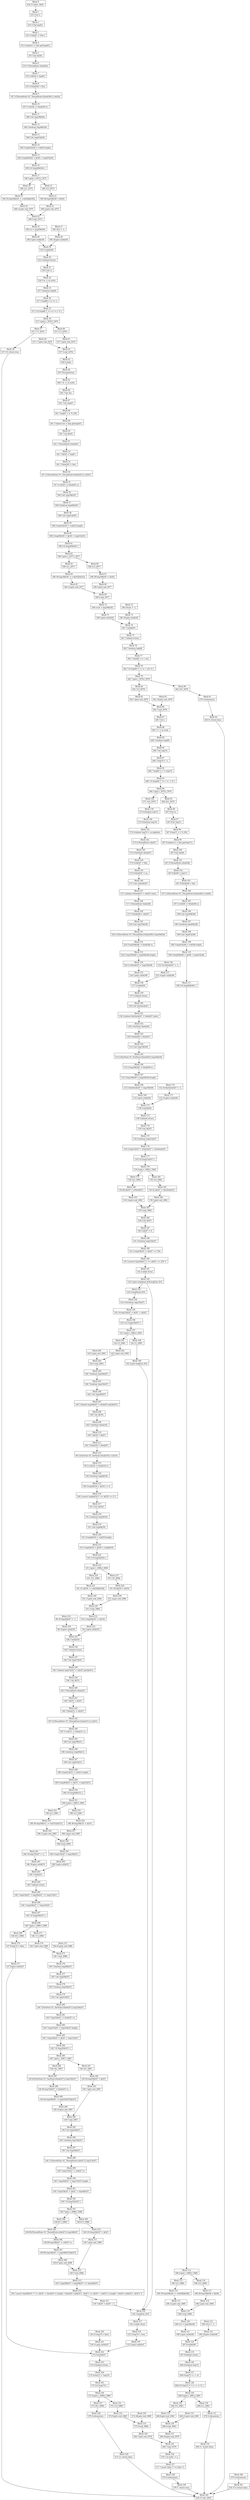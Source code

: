 digraph G {
   node [shape=record];
B0[label="{Block 0|254.37:enter_3645: \n}"];
B1[label="{Block 1|255.5:int e; \n}"];
B2[label="{Block 2|255.5:Tid tmp65; \n}"];
B3[label="{Block 3|255.5:tmp65 := this.t; \n}"];
B4[label="{Block 4|255.5:inlined e = this.get(tmp65); \n}"];
B5[label="{Block 5|255.5:int i$244; \n}"];
B6[label="{Block 6|255.5:ThreadState this$244; \n}"];
B7[label="{Block 7|255.5:i$244 = tmp65; \n}"];
B8[label="{Block 8|255.5:this$244 = this; \n}"];
B9[label="{Block 9|187.5:\[ThreadState.VC_ThreadState\{this$244\}\] vc$244; \n}"];
B10[label="{Block 10|187.5:vc$244 := this$244.vc; \n}"];
B11[label="{Block 11|188.5:int tmp39$244; \n}"];
B12[label="{Block 12|188.5:boolean tmp40$244; \n}"];
B13[label="{Block 13|188.5:int tmp41$244; \n}"];
B14[label="{Block 14|188.5:tmp41$244 = vc$244.length; \n}"];
B15[label="{Block 15|188.5:tmp40$244 = i$244 \< tmp41$244; \n}"];
B16[label="{Block 16|188.5:if (tmp40$244) \{ \n}"];
B17[label="{Block 17|188.5:goto t_2975,f_2975 \n}"];
B18[label="{Block 18|188.12:t_2975: \n}"];
B19[label="{Block 19|188.30:tmp39$244 := vc$244\[i$244\]; \n}"];
B20[label="{Block 20|188.12:goto end_2975 \n}"];
B21[label="{Block 21|188.12:f_2975: \n}"];
B22[label="{Block 22|188.38:tmp39$244 = i$244; \n}"];
B23[label="{Block 23|188.5:goto end_2975 \n}"];
B24[label="{Block 24|188.5:end_2975: \n}"];
B25[label="{Block 25|188.5:e = tmp39$244; \n}"];
B26[label="{Block 26|188.5:goto exit$244 \n}"];
B27[label="{Block 27|186.18:e = -1; \n}"];
B28[label="{Block 28|186.18:goto exit$244 \n}"];
B29[label="{Block 29|255.5:exit$244: \n}"];
B30[label="{Block 30|255.5:inlined return; \n}"];
B31[label="{Block 31|256.5:int w; \n}"];
B32[label="{Block 32|256.5:w := sx.write; \n}"];
B33[label="{Block 33|257.5:boolean tmp66; \n}"];
B34[label="{Block 34|257.5:tmp66 = w == e; \n}"];
B35[label="{Block 35|257.5:if (tmp66 /* == w == e */) \{ \n}"];
B36[label="{Block 36|257.5:goto t_2976,f_2976 \n}"];
B37[label="{Block 37|257.17:t_2976: \n}"];
B38[label="{Block 38|257.19: return true; \n}"];
B39[label="{Block 39|257.17:goto end_2976 \n}"];
B40[label="{Block 40|257.11:f_2976: \n}"];
B41[label="{Block 41|257.5:goto end_2976 \n}"];
B42[label="{Block 42|257.5:end_2976: \n}"];
B43[label="{Block 43|258.5:yield; \n}"];
B44[label="{Block 44|259.18:acquire(sx); \n}"];
B45[label="{Block 45|260.7:w := sx.write; \n}"];
B46[label="{Block 46|261.7:int ww; \n}"];
B47[label="{Block 47|261.7:int tmp67; \n}"];
B48[label="{Block 48|261.7:tmp67 = w % 256; \n}"];
B49[label="{Block 49|261.7:inlined ww = this.get(tmp67); \n}"];
B50[label="{Block 50|261.7:int i$245; \n}"];
B51[label="{Block 51|261.7:ThreadState this$245; \n}"];
B52[label="{Block 52|261.7:i$245 = tmp67; \n}"];
B53[label="{Block 53|261.7:this$245 = this; \n}"];
B54[label="{Block 54|187.5:\[ThreadState.VC_ThreadState\{this$245\}\] vc$245; \n}"];
B55[label="{Block 55|187.5:vc$245 := this$245.vc; \n}"];
B56[label="{Block 56|188.5:int tmp39$245; \n}"];
B57[label="{Block 57|188.5:boolean tmp40$245; \n}"];
B58[label="{Block 58|188.5:int tmp41$245; \n}"];
B59[label="{Block 59|188.5:tmp41$245 = vc$245.length; \n}"];
B60[label="{Block 60|188.5:tmp40$245 = i$245 \< tmp41$245; \n}"];
B61[label="{Block 61|188.5:if (tmp40$245) \{ \n}"];
B62[label="{Block 62|188.5:goto t_2977,f_2977 \n}"];
B63[label="{Block 63|188.12:t_2977: \n}"];
B64[label="{Block 64|188.30:tmp39$245 := vc$245\[i$245\]; \n}"];
B65[label="{Block 65|188.12:goto end_2977 \n}"];
B66[label="{Block 66|188.12:f_2977: \n}"];
B67[label="{Block 67|188.38:tmp39$245 = i$245; \n}"];
B68[label="{Block 68|188.5:goto end_2977 \n}"];
B69[label="{Block 69|188.5:end_2977: \n}"];
B70[label="{Block 70|188.5:ww = tmp39$245; \n}"];
B71[label="{Block 71|188.5:goto exit$245 \n}"];
B72[label="{Block 72|186.18:ww = -1; \n}"];
B73[label="{Block 73|186.18:goto exit$245 \n}"];
B74[label="{Block 74|261.7:exit$245: \n}"];
B75[label="{Block 75|261.7:inlined return; \n}"];
B76[label="{Block 76|262.7:boolean tmp68; \n}"];
B77[label="{Block 77|262.7:tmp68 = w \> ww; \n}"];
B78[label="{Block 78|262.7:if (tmp68 /* == w \> ww */) \{ \n}"];
B79[label="{Block 79|262.7:goto t_2978,f_2978 \n}"];
B80[label="{Block 80|262.19:t_2978: \n}"];
B81[label="{Block 81|279.5:release(sx); \n}"];
B82[label="{Block 82|263.9: return false; \n}"];
B83[label="{Block 83|262.19:goto end_2978 \n}"];
B84[label="{Block 84|262.13:f_2978: \n}"];
B85[label="{Block 85|262.7:goto end_2978 \n}"];
B86[label="{Block 86|262.7:end_2978: \n}"];
B87[label="{Block 87|265.7:int r; \n}"];
B88[label="{Block 88|265.7:r := sx.read; \n}"];
B89[label="{Block 89|266.7:boolean tmp69; \n}"];
B90[label="{Block 90|266.7:int tmp70; \n}"];
B91[label="{Block 91|266.7:tmp70 = -1; \n}"];
B92[label="{Block 92|266.7:tmp69 = r != tmp70; \n}"];
B93[label="{Block 93|266.7:if (tmp69 /* == r != -1 */) \{ \n}"];
B94[label="{Block 94|266.7:goto t_2979,f_2979 \n}"];
B95[label="{Block 95|266.20:t_2979: \n}"];
B96[label="{Block 96|267.9:int rr; \n}"];
B97[label="{Block 97|267.9:int tmp71; \n}"];
B98[label="{Block 98|267.9:tmp71 = r % 256; \n}"];
B99[label="{Block 99|267.9:inlined rr = this.get(tmp71); \n}"];
B100[label="{Block 100|267.9:int i$246; \n}"];
B101[label="{Block 101|267.9:ThreadState this$246; \n}"];
B102[label="{Block 102|267.9:i$246 = tmp71; \n}"];
B103[label="{Block 103|267.9:this$246 = this; \n}"];
B104[label="{Block 104|187.5:\[ThreadState.VC_ThreadState\{this$246\}\] vc$246; \n}"];
B105[label="{Block 105|187.5:vc$246 := this$246.vc; \n}"];
B106[label="{Block 106|188.5:int tmp39$246; \n}"];
B107[label="{Block 107|188.5:boolean tmp40$246; \n}"];
B108[label="{Block 108|188.5:int tmp41$246; \n}"];
B109[label="{Block 109|188.5:tmp41$246 = vc$246.length; \n}"];
B110[label="{Block 110|188.5:tmp40$246 = i$246 \< tmp41$246; \n}"];
B111[label="{Block 111|188.5:if (tmp40$246) \{ \n}"];
B112[label="{Block 112|188.5:goto t_2980,f_2980 \n}"];
B113[label="{Block 113|188.12:t_2980: \n}"];
B114[label="{Block 114|188.30:tmp39$246 := vc$246\[i$246\]; \n}"];
B115[label="{Block 115|188.12:goto end_2980 \n}"];
B116[label="{Block 116|188.12:f_2980: \n}"];
B117[label="{Block 117|188.38:tmp39$246 = i$246; \n}"];
B118[label="{Block 118|188.5:goto end_2980 \n}"];
B119[label="{Block 119|188.5:end_2980: \n}"];
B120[label="{Block 120|188.5:rr = tmp39$246; \n}"];
B121[label="{Block 121|188.5:goto exit$246 \n}"];
B122[label="{Block 122|186.18:rr = -1; \n}"];
B123[label="{Block 123|186.18:goto exit$246 \n}"];
B124[label="{Block 124|267.9:exit$246: \n}"];
B125[label="{Block 125|267.9:inlined return; \n}"];
B126[label="{Block 126|268.9:boolean tmp72; \n}"];
B127[label="{Block 127|268.9:tmp72 = r \> rr; \n}"];
B128[label="{Block 128|268.9:if (tmp72 /* == r \> rr */) \{ \n}"];
B129[label="{Block 129|268.9:goto t_2981,f_2981 \n}"];
B130[label="{Block 130|268.21:t_2981: \n}"];
B131[label="{Block 131|279.5:release(sx); \n}"];
B132[label="{Block 132|269.11: return false; \n}"];
B133[label="{Block 133|268.21:goto end_2981 \n}"];
B134[label="{Block 134|268.15:f_2981: \n}"];
B135[label="{Block 135|268.9:goto end_2981 \n}"];
B136[label="{Block 136|268.9:end_2981: \n}"];
B137[label="{Block 137|266.20:goto end_2979 \n}"];
B138[label="{Block 138|271.14:f_2979: \n}"];
B139[label="{Block 139|272.9:boolean tmp73; \n}"];
B140[label="{Block 140|272.9:boolean tmp74; \n}"];
B141[label="{Block 141|272.9:inlined tmp74 = sx.leq(this); \n}"];
B142[label="{Block 142|272.9:ThreadState st$247; \n}"];
B143[label="{Block 143|272.9:VarState this$247; \n}"];
B144[label="{Block 144|272.9:st$247 = this; \n}"];
B145[label="{Block 145|272.9:this$247 = sx; \n}"];
B146[label="{Block 146|137.5:int stSize$247; \n}"];
B147[label="{Block 147|137.5:inlined stSize$247 = st$247.size(); \n}"];
B148[label="{Block 148|137.5:ThreadState this$248; \n}"];
B149[label="{Block 149|137.5:this$248 = st$247; \n}"];
B150[label="{Block 150|220.5:int tmp55$248; \n}"];
B151[label="{Block 151|220.5:\[ThreadState.VC_ThreadState\{this$248\}\] tmp56$248; \n}"];
B152[label="{Block 152|220.5:tmp56$248 := this$248.vc; \n}"];
B153[label="{Block 153|220.5:tmp55$248 = tmp56$248.length; \n}"];
B154[label="{Block 154|220.5:stSize$247 = tmp55$248; \n}"];
B155[label="{Block 155|220.5:goto exit$248 \n}"];
B156[label="{Block 156|219.14:stSize$247 = -1; \n}"];
B157[label="{Block 157|219.14:goto exit$248 \n}"];
B158[label="{Block 158|137.5:exit$248: \n}"];
B159[label="{Block 159|137.5:inlined return; \n}"];
B160[label="{Block 160|138.5:int thisSize$247; \n}"];
B161[label="{Block 161|138.5:inlined thisSize$247 = this$247.size(); \n}"];
B162[label="{Block 162|138.5:VarState this$249; \n}"];
B163[label="{Block 163|138.5:this$249 = this$247; \n}"];
B164[label="{Block 164|133.5:int tmp19$249; \n}"];
B165[label="{Block 165|133.5:\[VarState.VC_VarState\{this$249\}\] tmp20$249; \n}"];
B166[label="{Block 166|133.5:tmp20$249 := this$249.vc; \n}"];
B167[label="{Block 167|133.5:tmp19$249 = tmp20$249.length; \n}"];
B168[label="{Block 168|133.5:thisSize$247 = tmp19$249; \n}"];
B169[label="{Block 169|133.5:goto exit$249 \n}"];
B170[label="{Block 170|132.14:thisSize$247 = -1; \n}"];
B171[label="{Block 171|132.14:goto exit$249 \n}"];
B172[label="{Block 172|138.5:exit$249: \n}"];
B173[label="{Block 173|138.5:inlined return; \n}"];
B174[label="{Block 174|139.5:int n$247; \n}"];
B175[label="{Block 175|139.5:boolean tmp21$247; \n}"];
B176[label="{Block 176|139.5:tmp21$247 = stSize$247 \> thisSize$247; \n}"];
B177[label="{Block 177|139.5:if (tmp21$247) \{ \n}"];
B178[label="{Block 178|139.5:goto t_2982,f_2982 \n}"];
B179[label="{Block 179|139.14:t_2982: \n}"];
B180[label="{Block 180|139.40:n$247 = stSize$247; \n}"];
B181[label="{Block 181|139.14:goto end_2982 \n}"];
B182[label="{Block 182|139.14:f_2982: \n}"];
B183[label="{Block 183|139.52:n$247 = thisSize$247; \n}"];
B184[label="{Block 184|139.5:goto end_2982 \n}"];
B185[label="{Block 185|139.5:end_2982: \n}"];
B186[label="{Block 186|140.5:int i$247; \n}"];
B187[label="{Block 187|140.5:i$247 = 0; \n}"];
B188[label="{Block 188|141.5:boolean tmp22$247; \n}"];
B189[label="{Block 189|141.5:tmp22$247 = n$247 \<= 256; \n}"];
B190[label="{Block 190|141.5:assert tmp22$247 /* == n$247 \<= 256 */; \n}"];
B191[label="{Block 191|142.5:while (true)   \n}"];
B192[label="{Block 192|142.5:goto loopHead_818,loopExit_818 \n}"];
B193[label="{Block 193|142.5:loopHead_818: \n}"];
B194[label="{Block 194|142.14:boolean tmp23$247; \n}"];
B195[label="{Block 195|142.14:tmp23$247 = i$247 \< n$247; \n}"];
B196[label="{Block 196|142.5:if (!tmp23$247) \{ \n}"];
B197[label="{Block 197|142.5:goto t_2983,f_2983 \n}"];
B198[label="{Block 198|142.5:t_2983: \n}"];
B199[label="{Block 199|142.5:goto loopExit_818 \n}"];
B200[label="{Block 200|142.5:goto end_2983 \n}"];
B201[label="{Block 201|142.5:f_2983: \n}"];
B202[label="{Block 202|142.5:goto end_2983 \n}"];
B203[label="{Block 203|142.5:end_2983: \n}"];
B204[label="{Block 204|146.7:boolean tmp24$247; \n}"];
B205[label="{Block 205|146.7:boolean tmp25$247; \n}"];
B206[label="{Block 206|146.7:int tmp26$247; \n}"];
B207[label="{Block 207|146.7:inlined tmp26$247 = this$247.get(i$247); \n}"];
B208[label="{Block 208|146.7:int i$250; \n}"];
B209[label="{Block 209|146.7:VarState this$250; \n}"];
B210[label="{Block 210|146.7:i$250 = i$247; \n}"];
B211[label="{Block 211|146.7:this$250 = this$247; \n}"];
B212[label="{Block 212|99.5:\[VarState.VC_VarState\{this$250\}\] vc$250; \n}"];
B213[label="{Block 213|99.5:vc$250 := this$250.vc; \n}"];
B214[label="{Block 214|100.5:boolean tmp4$250; \n}"];
B215[label="{Block 215|100.5:tmp4$250 = i$250 \>= 0; \n}"];
B216[label="{Block 216|100.5:assert tmp4$250 /* == i$250 \>= 0 */; \n}"];
B217[label="{Block 217|101.5:int x$250; \n}"];
B218[label="{Block 218|101.5:boolean tmp5$250; \n}"];
B219[label="{Block 219|101.5:int tmp6$250; \n}"];
B220[label="{Block 220|101.5:tmp6$250 = vc$250.length; \n}"];
B221[label="{Block 221|101.5:tmp5$250 = i$250 \< tmp6$250; \n}"];
B222[label="{Block 222|101.5:if (tmp5$250) \{ \n}"];
B223[label="{Block 223|101.5:goto t_2984,f_2984 \n}"];
B224[label="{Block 224|101.13:t_2984: \n}"];
B225[label="{Block 225|101.31:x$250 := vc$250\[i$250\]; \n}"];
B226[label="{Block 226|101.13:goto end_2984 \n}"];
B227[label="{Block 227|101.13:f_2984: \n}"];
B228[label="{Block 228|101.39:x$250 = i$250; \n}"];
B229[label="{Block 229|101.5:goto end_2984 \n}"];
B230[label="{Block 230|101.5:end_2984: \n}"];
B231[label="{Block 231|102.5:tmp26$247 = x$250; \n}"];
B232[label="{Block 232|102.5:goto exit$250 \n}"];
B233[label="{Block 233|98.18:tmp26$247 = -1; \n}"];
B234[label="{Block 234|98.18:goto exit$250 \n}"];
B235[label="{Block 235|146.7:exit$250: \n}"];
B236[label="{Block 236|146.7:inlined return; \n}"];
B237[label="{Block 237|146.7:int tmp27$247; \n}"];
B238[label="{Block 238|146.7:inlined tmp27$247 = st$247.get(i$247); \n}"];
B239[label="{Block 239|146.7:int i$251; \n}"];
B240[label="{Block 240|146.7:ThreadState this$251; \n}"];
B241[label="{Block 241|146.7:i$251 = i$247; \n}"];
B242[label="{Block 242|146.7:this$251 = st$247; \n}"];
B243[label="{Block 243|187.5:\[ThreadState.VC_ThreadState\{this$251\}\] vc$251; \n}"];
B244[label="{Block 244|187.5:vc$251 := this$251.vc; \n}"];
B245[label="{Block 245|188.5:int tmp39$251; \n}"];
B246[label="{Block 246|188.5:boolean tmp40$251; \n}"];
B247[label="{Block 247|188.5:int tmp41$251; \n}"];
B248[label="{Block 248|188.5:tmp41$251 = vc$251.length; \n}"];
B249[label="{Block 249|188.5:tmp40$251 = i$251 \< tmp41$251; \n}"];
B250[label="{Block 250|188.5:if (tmp40$251) \{ \n}"];
B251[label="{Block 251|188.5:goto t_2985,f_2985 \n}"];
B252[label="{Block 252|188.12:t_2985: \n}"];
B253[label="{Block 253|188.30:tmp39$251 := vc$251\[i$251\]; \n}"];
B254[label="{Block 254|188.12:goto end_2985 \n}"];
B255[label="{Block 255|188.12:f_2985: \n}"];
B256[label="{Block 256|188.38:tmp39$251 = i$251; \n}"];
B257[label="{Block 257|188.5:goto end_2985 \n}"];
B258[label="{Block 258|188.5:end_2985: \n}"];
B259[label="{Block 259|188.5:tmp27$247 = tmp39$251; \n}"];
B260[label="{Block 260|188.5:goto exit$251 \n}"];
B261[label="{Block 261|186.18:tmp27$247 = -1; \n}"];
B262[label="{Block 262|186.18:goto exit$251 \n}"];
B263[label="{Block 263|146.7:exit$251: \n}"];
B264[label="{Block 264|146.7:inlined return; \n}"];
B265[label="{Block 265|146.7:tmp25$247 = tmp26$247 \<= tmp27$247; \n}"];
B266[label="{Block 266|146.7:tmp24$247 = !tmp25$247; \n}"];
B267[label="{Block 267|146.7:if (tmp24$247) \{ \n}"];
B268[label="{Block 268|146.7:goto t_2986,f_2986 \n}"];
B269[label="{Block 269|146.45:t_2986: \n}"];
B270[label="{Block 270|147.9:tmp74 = false; \n}"];
B271[label="{Block 271|147.9:goto exit$247 \n}"];
B272[label="{Block 272|146.45:goto end_2986 \n}"];
B273[label="{Block 273|146.11:f_2986: \n}"];
B274[label="{Block 274|146.7:goto end_2986 \n}"];
B275[label="{Block 275|146.7:end_2986: \n}"];
B276[label="{Block 276|149.7:boolean tmp28$247; \n}"];
B277[label="{Block 277|149.7:int tmp29$247; \n}"];
B278[label="{Block 278|149.7:boolean tmp30$247; \n}"];
B279[label="{Block 279|149.7:int tmp31$247; \n}"];
B280[label="{Block 280|149.7:\[VarState.VC_VarState\{this$247\}\] tmp32$247; \n}"];
B281[label="{Block 281|149.7:tmp32$247 := this$247.vc; \n}"];
B282[label="{Block 282|149.7:tmp31$247 = tmp32$247.length; \n}"];
B283[label="{Block 283|149.7:tmp30$247 = i$247 \< tmp31$247; \n}"];
B284[label="{Block 284|149.7:if (tmp30$247) \{ \n}"];
B285[label="{Block 285|149.7:goto t_2987,f_2987 \n}"];
B286[label="{Block 286|149.16:t_2987: \n}"];
B287[label="{Block 287|149.40:\[VarState.VC_VarState\{this$247\}\] tmp33$247; \n}"];
B288[label="{Block 288|149.40:tmp33$247 := this$247.vc; \n}"];
B289[label="{Block 289|149.40:tmp29$247 := tmp33$247\[i$247\]; \n}"];
B290[label="{Block 290|149.16:goto end_2987 \n}"];
B291[label="{Block 291|149.16:f_2987: \n}"];
B292[label="{Block 292|149.56:tmp29$247 = i$247; \n}"];
B293[label="{Block 293|149.7:goto end_2987 \n}"];
B294[label="{Block 294|149.7:end_2987: \n}"];
B295[label="{Block 295|149.7:int tmp34$247; \n}"];
B296[label="{Block 296|149.7:boolean tmp35$247; \n}"];
B297[label="{Block 297|149.7:int tmp36$247; \n}"];
B298[label="{Block 298|149.7:\[ThreadState.VC_ThreadState\{st$247\}\] tmp37$247; \n}"];
B299[label="{Block 299|149.7:tmp37$247 := st$247.vc; \n}"];
B300[label="{Block 300|149.7:tmp36$247 = tmp37$247.length; \n}"];
B301[label="{Block 301|149.7:tmp35$247 = i$247 \< tmp36$247; \n}"];
B302[label="{Block 302|149.7:if (tmp35$247) \{ \n}"];
B303[label="{Block 303|149.7:goto t_2988,f_2988 \n}"];
B304[label="{Block 304|149.67:t_2988: \n}"];
B305[label="{Block 305|149.89:\[ThreadState.VC_ThreadState\{st$247\}\] tmp38$247; \n}"];
B306[label="{Block 306|149.89:tmp38$247 := st$247.vc; \n}"];
B307[label="{Block 307|149.89:tmp34$247 := tmp38$247\[i$247\]; \n}"];
B308[label="{Block 308|149.67:goto end_2988 \n}"];
B309[label="{Block 309|149.67:f_2988: \n}"];
B310[label="{Block 310|149.103:tmp34$247 = i$247; \n}"];
B311[label="{Block 311|149.7:goto end_2988 \n}"];
B312[label="{Block 312|149.7:end_2988: \n}"];
B313[label="{Block 313|149.7:tmp28$247 = tmp29$247 \<= tmp34$247; \n}"];
B314[label="{Block 314|149.7:assert tmp28$247 /* == (i$247 \< this$247.vc.length ? this$247.vc\[i$247\] : i$247) \<= (i$247 \< st$247.vc.length ? st$247.vc\[i$247\] : i$247) */; \n}"];
B315[label="{Block 315|150.7:i$247 = i$247 + 1; \n}"];
B316[label="{Block 316|142.5:loopExit_818: \n}"];
B317[label="{Block 317|142.5:while (true)   \n}"];
B318[label="{Block 318|152.5:tmp74 = true; \n}"];
B319[label="{Block 319|152.5:goto exit$247 \n}"];
B320[label="{Block 320|136.31:tmp74 = false; \n}"];
B321[label="{Block 321|136.31:goto exit$247 \n}"];
B322[label="{Block 322|272.9:exit$247: \n}"];
B323[label="{Block 323|272.9:inlined return; \n}"];
B324[label="{Block 324|272.9:tmp73 = !tmp74; \n}"];
B325[label="{Block 325|272.9:if (tmp73) \{ \n}"];
B326[label="{Block 326|272.9:goto t_2989,f_2989 \n}"];
B327[label="{Block 327|272.28:t_2989: \n}"];
B328[label="{Block 328|279.5:release(sx); \n}"];
B329[label="{Block 329|273.12: return false; \n}"];
B330[label="{Block 330|272.28:goto end_2989 \n}"];
B331[label="{Block 331|272.13:f_2989: \n}"];
B332[label="{Block 332|272.9:goto end_2989 \n}"];
B333[label="{Block 333|272.9:end_2989: \n}"];
B334[label="{Block 334|266.7:goto end_2979 \n}"];
B335[label="{Block 335|266.7:end_2979: \n}"];
B336[label="{Block 336|276.7:sx.write := e; \n}"];
B337[label="{Block 337|277.7:assert false /* == false */; \n}"];
B338[label="{Block 338|279.5:release(sx); \n}"];
B339[label="{Block 339|278.7: return true; \n}"];
B340[label="{Block 340|279.5:release(sx); \n}"];
B341[label="{Block 341|254.37:// return false; \n}"];
B342[label="{Block 342|254.37:exit_3645: \n}"];
B0 -> B1;
B1 -> B2;
B2 -> B3;
B3 -> B4;
B4 -> B5;
B5 -> B6;
B6 -> B7;
B7 -> B8;
B8 -> B9;
B9 -> B10;
B10 -> B11;
B11 -> B12;
B12 -> B13;
B13 -> B14;
B14 -> B15;
B15 -> B16;
B16 -> B17;
B17 -> B21;
B17 -> B18;
B18 -> B19;
B19 -> B20;
B20 -> B24;
B21 -> B22;
B22 -> B23;
B23 -> B24;
B24 -> B25;
B25 -> B26;
B26 -> B29;
B27 -> B28;
B28 -> B29;
B29 -> B30;
B30 -> B31;
B31 -> B32;
B32 -> B33;
B33 -> B34;
B34 -> B35;
B35 -> B36;
B36 -> B40;
B36 -> B37;
B37 -> B38;
B38 -> B342;
B39 -> B42;
B40 -> B41;
B41 -> B42;
B42 -> B43;
B43 -> B44;
B44 -> B45;
B45 -> B46;
B46 -> B47;
B47 -> B48;
B48 -> B49;
B49 -> B50;
B50 -> B51;
B51 -> B52;
B52 -> B53;
B53 -> B54;
B54 -> B55;
B55 -> B56;
B56 -> B57;
B57 -> B58;
B58 -> B59;
B59 -> B60;
B60 -> B61;
B61 -> B62;
B62 -> B63;
B62 -> B66;
B63 -> B64;
B64 -> B65;
B65 -> B69;
B66 -> B67;
B67 -> B68;
B68 -> B69;
B69 -> B70;
B70 -> B71;
B71 -> B74;
B72 -> B73;
B73 -> B74;
B74 -> B75;
B75 -> B76;
B76 -> B77;
B77 -> B78;
B78 -> B79;
B79 -> B80;
B79 -> B84;
B80 -> B81;
B81 -> B82;
B82 -> B342;
B83 -> B86;
B84 -> B85;
B85 -> B86;
B86 -> B87;
B87 -> B88;
B88 -> B89;
B89 -> B90;
B90 -> B91;
B91 -> B92;
B92 -> B93;
B93 -> B94;
B94 -> B95;
B94 -> B138;
B95 -> B96;
B96 -> B97;
B97 -> B98;
B98 -> B99;
B99 -> B100;
B100 -> B101;
B101 -> B102;
B102 -> B103;
B103 -> B104;
B104 -> B105;
B105 -> B106;
B106 -> B107;
B107 -> B108;
B108 -> B109;
B109 -> B110;
B110 -> B111;
B111 -> B112;
B112 -> B113;
B112 -> B116;
B113 -> B114;
B114 -> B115;
B115 -> B119;
B116 -> B117;
B117 -> B118;
B118 -> B119;
B119 -> B120;
B120 -> B121;
B121 -> B124;
B122 -> B123;
B123 -> B124;
B124 -> B125;
B125 -> B126;
B126 -> B127;
B127 -> B128;
B128 -> B129;
B129 -> B130;
B129 -> B134;
B130 -> B131;
B131 -> B132;
B132 -> B342;
B133 -> B136;
B134 -> B135;
B135 -> B136;
B136 -> B137;
B137 -> B335;
B138 -> B139;
B139 -> B140;
B140 -> B141;
B141 -> B142;
B142 -> B143;
B143 -> B144;
B144 -> B145;
B145 -> B146;
B146 -> B147;
B147 -> B148;
B148 -> B149;
B149 -> B150;
B150 -> B151;
B151 -> B152;
B152 -> B153;
B153 -> B154;
B154 -> B155;
B155 -> B158;
B156 -> B157;
B157 -> B158;
B158 -> B159;
B159 -> B160;
B160 -> B161;
B161 -> B162;
B162 -> B163;
B163 -> B164;
B164 -> B165;
B165 -> B166;
B166 -> B167;
B167 -> B168;
B168 -> B169;
B169 -> B172;
B170 -> B171;
B171 -> B172;
B172 -> B173;
B173 -> B174;
B174 -> B175;
B175 -> B176;
B176 -> B177;
B177 -> B178;
B178 -> B182;
B178 -> B179;
B179 -> B180;
B180 -> B181;
B181 -> B185;
B182 -> B183;
B183 -> B184;
B184 -> B185;
B185 -> B186;
B186 -> B187;
B187 -> B188;
B188 -> B189;
B189 -> B190;
B190 -> B191;
B191 -> B192;
B192 -> B193;
B192 -> B316;
B193 -> B194;
B194 -> B195;
B195 -> B196;
B196 -> B197;
B197 -> B198;
B197 -> B201;
B198 -> B199;
B199 -> B316;
B200 -> B203;
B201 -> B202;
B202 -> B203;
B203 -> B204;
B204 -> B205;
B205 -> B206;
B206 -> B207;
B207 -> B208;
B208 -> B209;
B209 -> B210;
B210 -> B211;
B211 -> B212;
B212 -> B213;
B213 -> B214;
B214 -> B215;
B215 -> B216;
B216 -> B217;
B217 -> B218;
B218 -> B219;
B219 -> B220;
B220 -> B221;
B221 -> B222;
B222 -> B223;
B223 -> B224;
B223 -> B227;
B224 -> B225;
B225 -> B226;
B226 -> B230;
B227 -> B228;
B228 -> B229;
B229 -> B230;
B230 -> B231;
B231 -> B232;
B232 -> B235;
B233 -> B234;
B234 -> B235;
B235 -> B236;
B236 -> B237;
B237 -> B238;
B238 -> B239;
B239 -> B240;
B240 -> B241;
B241 -> B242;
B242 -> B243;
B243 -> B244;
B244 -> B245;
B245 -> B246;
B246 -> B247;
B247 -> B248;
B248 -> B249;
B249 -> B250;
B250 -> B251;
B251 -> B252;
B251 -> B255;
B252 -> B253;
B253 -> B254;
B254 -> B258;
B255 -> B256;
B256 -> B257;
B257 -> B258;
B258 -> B259;
B259 -> B260;
B260 -> B263;
B261 -> B262;
B262 -> B263;
B263 -> B264;
B264 -> B265;
B265 -> B266;
B266 -> B267;
B267 -> B268;
B268 -> B269;
B268 -> B273;
B269 -> B270;
B270 -> B271;
B271 -> B322;
B272 -> B275;
B273 -> B274;
B274 -> B275;
B275 -> B276;
B276 -> B277;
B277 -> B278;
B278 -> B279;
B279 -> B280;
B280 -> B281;
B281 -> B282;
B282 -> B283;
B283 -> B284;
B284 -> B285;
B285 -> B291;
B285 -> B286;
B286 -> B287;
B287 -> B288;
B288 -> B289;
B289 -> B290;
B290 -> B294;
B291 -> B292;
B292 -> B293;
B293 -> B294;
B294 -> B295;
B295 -> B296;
B296 -> B297;
B297 -> B298;
B298 -> B299;
B299 -> B300;
B300 -> B301;
B301 -> B302;
B302 -> B303;
B303 -> B309;
B303 -> B304;
B304 -> B305;
B305 -> B306;
B306 -> B307;
B307 -> B308;
B308 -> B312;
B309 -> B310;
B310 -> B311;
B311 -> B312;
B312 -> B313;
B313 -> B314;
B314 -> B315;
B315 -> B316;
B316 -> B317;
B317 -> B318;
B318 -> B319;
B319 -> B322;
B320 -> B321;
B321 -> B322;
B322 -> B323;
B323 -> B324;
B324 -> B325;
B325 -> B326;
B326 -> B327;
B326 -> B331;
B327 -> B328;
B328 -> B329;
B329 -> B342;
B330 -> B333;
B331 -> B332;
B332 -> B333;
B333 -> B334;
B334 -> B335;
B335 -> B336;
B336 -> B337;
B337 -> B338;
B338 -> B339;
B339 -> B342;
B340 -> B341;
B341 -> B342;
}
